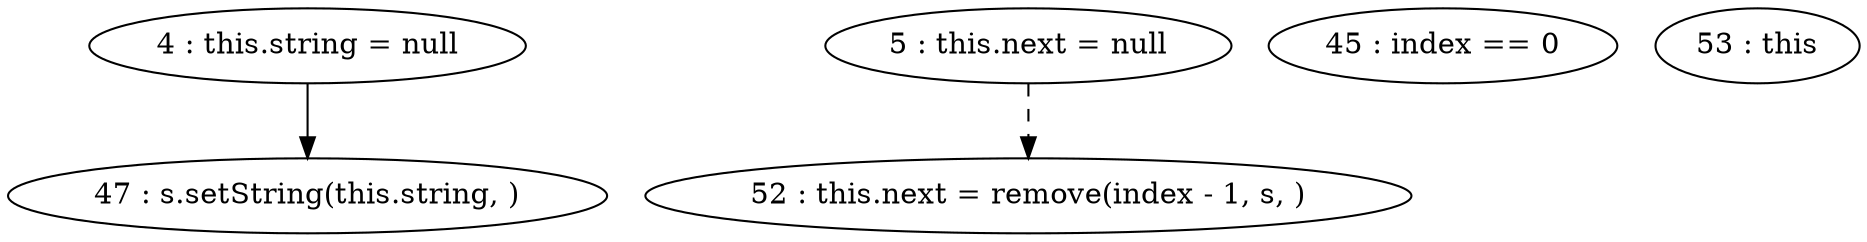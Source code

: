 digraph G {
"4 : this.string = null"
"4 : this.string = null" -> "47 : s.setString(this.string, )"
"5 : this.next = null"
"5 : this.next = null" -> "52 : this.next = remove(index - 1, s, )" [style=dashed]
"45 : index == 0"
"47 : s.setString(this.string, )"
"52 : this.next = remove(index - 1, s, )"
"53 : this"
}